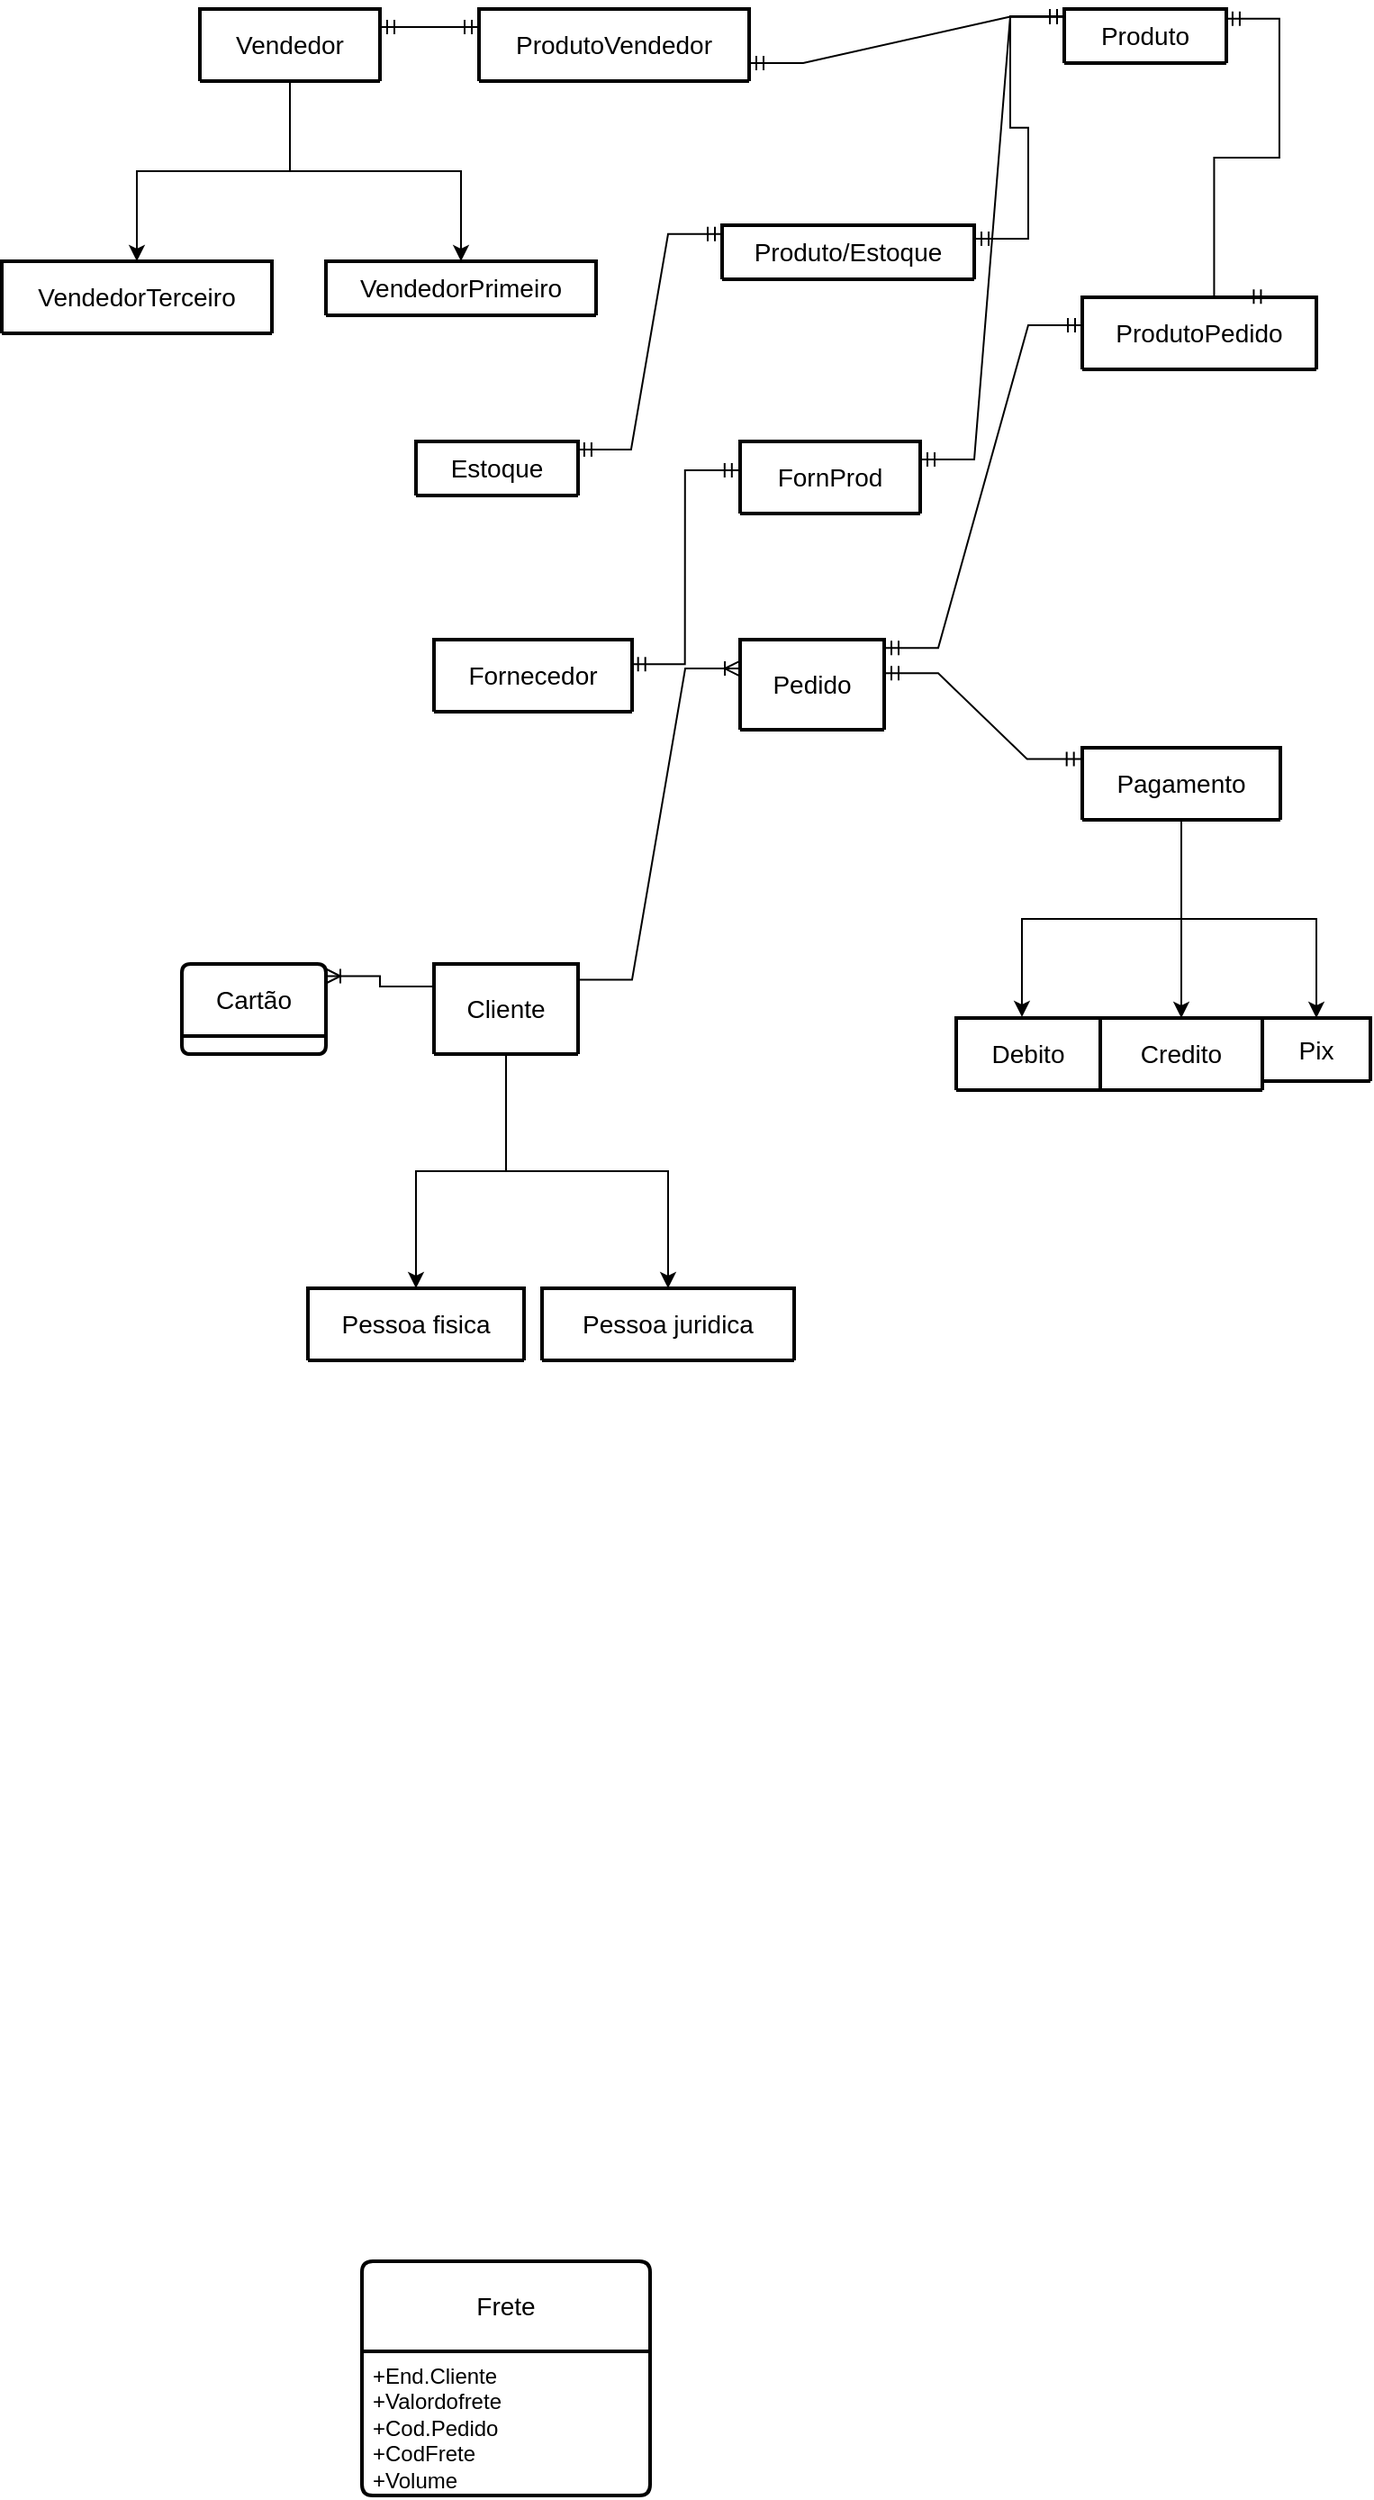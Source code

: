 <mxfile version="25.0.3">
  <diagram name="Página-1" id="T3JO_ROMkJZ36bOjNvr4">
    <mxGraphModel dx="1080" dy="453" grid="1" gridSize="10" guides="1" tooltips="1" connect="1" arrows="1" fold="1" page="1" pageScale="1" pageWidth="827" pageHeight="1169" math="0" shadow="0">
      <root>
        <mxCell id="0" />
        <mxCell id="1" parent="0" />
        <mxCell id="nP1nx30AsUULx4-1qq16-39" value="Produto" style="swimlane;childLayout=stackLayout;horizontal=1;startSize=30;horizontalStack=0;rounded=1;fontSize=14;fontStyle=0;strokeWidth=2;resizeParent=0;resizeLast=1;shadow=0;dashed=0;align=center;arcSize=4;whiteSpace=wrap;html=1;" parent="1" vertex="1" collapsed="1">
          <mxGeometry x="630" y="40" width="90" height="30" as="geometry">
            <mxRectangle x="630" y="40" width="100" height="120" as="alternateBounds" />
          </mxGeometry>
        </mxCell>
        <mxCell id="nP1nx30AsUULx4-1qq16-40" value="+id&lt;br&gt;+nome&lt;br&gt;&lt;div&gt;+descrição&lt;/div&gt;&lt;div&gt;+categoria&lt;br&gt;&lt;/div&gt;&lt;div&gt;+valor&lt;/div&gt;" style="align=left;strokeColor=none;fillColor=none;spacingLeft=4;fontSize=12;verticalAlign=top;resizable=0;rotatable=0;part=1;html=1;" parent="nP1nx30AsUULx4-1qq16-39" vertex="1">
          <mxGeometry y="30" width="100" height="90" as="geometry" />
        </mxCell>
        <mxCell id="nP1nx30AsUULx4-1qq16-41" value="Vendedor" style="swimlane;childLayout=stackLayout;horizontal=1;startSize=40;horizontalStack=0;rounded=1;fontSize=14;fontStyle=0;strokeWidth=2;resizeParent=0;resizeLast=1;shadow=0;dashed=0;align=center;arcSize=4;whiteSpace=wrap;html=1;" parent="1" vertex="1" collapsed="1">
          <mxGeometry x="150" y="40" width="100" height="40" as="geometry">
            <mxRectangle x="150" y="40" width="90" height="100" as="alternateBounds" />
          </mxGeometry>
        </mxCell>
        <mxCell id="nP1nx30AsUULx4-1qq16-42" value="&lt;div&gt;+id&lt;/div&gt;&lt;div&gt;+comissão&lt;br&gt;&lt;/div&gt;" style="align=left;strokeColor=none;fillColor=none;spacingLeft=4;fontSize=12;verticalAlign=top;resizable=0;rotatable=0;part=1;html=1;" parent="nP1nx30AsUULx4-1qq16-41" vertex="1">
          <mxGeometry y="40" width="90" height="60" as="geometry" />
        </mxCell>
        <mxCell id="Orzh0CUPrdrKZRpFlpC1-22" value="&lt;div&gt;+id&lt;/div&gt;&lt;div&gt;+comissão&lt;br&gt;&lt;/div&gt;" style="align=left;strokeColor=none;fillColor=none;spacingLeft=4;fontSize=12;verticalAlign=top;resizable=0;rotatable=0;part=1;html=1;" vertex="1" parent="nP1nx30AsUULx4-1qq16-41">
          <mxGeometry y="100" width="90" as="geometry" />
        </mxCell>
        <mxCell id="nP1nx30AsUULx4-1qq16-43" value="Pedido" style="swimlane;childLayout=stackLayout;horizontal=1;startSize=50;horizontalStack=0;rounded=1;fontSize=14;fontStyle=0;strokeWidth=2;resizeParent=0;resizeLast=1;shadow=0;dashed=0;align=center;arcSize=4;whiteSpace=wrap;html=1;" parent="1" vertex="1" collapsed="1">
          <mxGeometry x="450" y="390" width="80" height="50" as="geometry">
            <mxRectangle x="450" y="390" width="130" height="190" as="alternateBounds" />
          </mxGeometry>
        </mxCell>
        <mxCell id="nP1nx30AsUULx4-1qq16-44" value="&lt;div&gt;+id&lt;/div&gt;&lt;div&gt;+idCliente&lt;/div&gt;&lt;div&gt;+idPagamento&lt;br&gt;&lt;/div&gt;&lt;div&gt;+descrião&lt;br&gt;&lt;/div&gt;+data_do_pedido&lt;br&gt;&lt;div&gt;+Endereço&lt;/div&gt;&lt;div&gt;+CEP&lt;br&gt;&lt;/div&gt;&lt;div&gt;+status&lt;/div&gt;&lt;div&gt;+codrastreio&lt;br&gt;&lt;/div&gt;" style="align=left;strokeColor=none;fillColor=none;spacingLeft=4;fontSize=12;verticalAlign=top;resizable=0;rotatable=0;part=1;html=1;" parent="nP1nx30AsUULx4-1qq16-43" vertex="1">
          <mxGeometry y="50" width="130" height="140" as="geometry" />
        </mxCell>
        <mxCell id="nP1nx30AsUULx4-1qq16-45" value="Fornecedor" style="swimlane;childLayout=stackLayout;horizontal=1;startSize=40;horizontalStack=0;rounded=1;fontSize=14;fontStyle=0;strokeWidth=2;resizeParent=0;resizeLast=1;shadow=0;dashed=0;align=center;arcSize=4;whiteSpace=wrap;html=1;" parent="1" vertex="1" collapsed="1">
          <mxGeometry x="280" y="390" width="110" height="40" as="geometry">
            <mxRectangle x="280" y="390" width="110" height="160" as="alternateBounds" />
          </mxGeometry>
        </mxCell>
        <mxCell id="nP1nx30AsUULx4-1qq16-46" value="+id&lt;br&gt;+CNPJ&lt;br&gt;&lt;div&gt;+Razão Social&lt;br&gt;&lt;/div&gt;&lt;div&gt;+Endereço&lt;/div&gt;&lt;div&gt;+CEP&lt;/div&gt;&lt;div&gt;+Telefone&lt;br&gt;&lt;/div&gt;&lt;div&gt;+E-mail&lt;br&gt;&lt;/div&gt;" style="align=left;strokeColor=none;fillColor=none;spacingLeft=4;fontSize=12;verticalAlign=top;resizable=0;rotatable=0;part=1;html=1;" parent="nP1nx30AsUULx4-1qq16-45" vertex="1">
          <mxGeometry y="40" width="110" height="120" as="geometry" />
        </mxCell>
        <mxCell id="nP1nx30AsUULx4-1qq16-61" style="edgeStyle=orthogonalEdgeStyle;rounded=0;orthogonalLoop=1;jettySize=auto;html=1;entryX=0.5;entryY=0;entryDx=0;entryDy=0;" parent="1" source="nP1nx30AsUULx4-1qq16-47" target="nP1nx30AsUULx4-1qq16-51" edge="1">
          <mxGeometry relative="1" as="geometry" />
        </mxCell>
        <mxCell id="nP1nx30AsUULx4-1qq16-47" value="Cliente" style="swimlane;childLayout=stackLayout;horizontal=1;startSize=50;horizontalStack=0;rounded=1;fontSize=14;fontStyle=0;strokeWidth=2;resizeParent=0;resizeLast=1;shadow=0;dashed=0;align=center;arcSize=4;whiteSpace=wrap;html=1;" parent="1" vertex="1" collapsed="1">
          <mxGeometry x="280" y="570" width="80" height="50" as="geometry">
            <mxRectangle x="280" y="570" width="110" height="150" as="alternateBounds" />
          </mxGeometry>
        </mxCell>
        <mxCell id="nP1nx30AsUULx4-1qq16-48" value="&lt;div&gt;+id&lt;/div&gt;&lt;div&gt;+idCartão&lt;br&gt;&lt;/div&gt;&lt;div&gt;+Endereço&lt;/div&gt;&lt;div&gt;+CEP&lt;/div&gt;&lt;div&gt;+Telefone&lt;br&gt;&lt;/div&gt;&lt;div&gt;+E-mail&lt;br&gt;&lt;/div&gt;" style="align=left;strokeColor=none;fillColor=none;spacingLeft=4;fontSize=12;verticalAlign=top;resizable=0;rotatable=0;part=1;html=1;" parent="nP1nx30AsUULx4-1qq16-47" vertex="1">
          <mxGeometry y="50" width="110" height="100" as="geometry" />
        </mxCell>
        <mxCell id="nP1nx30AsUULx4-1qq16-51" value="Pessoa fisica" style="swimlane;childLayout=stackLayout;horizontal=1;startSize=40;horizontalStack=0;rounded=1;fontSize=14;fontStyle=0;strokeWidth=2;resizeParent=0;resizeLast=1;shadow=0;dashed=0;align=center;arcSize=4;whiteSpace=wrap;html=1;" parent="1" vertex="1" collapsed="1">
          <mxGeometry x="210" y="750" width="120" height="40" as="geometry">
            <mxRectangle x="210" y="750" width="110" height="100" as="alternateBounds" />
          </mxGeometry>
        </mxCell>
        <mxCell id="nP1nx30AsUULx4-1qq16-52" value="&lt;div&gt;+CPF&lt;/div&gt;&lt;div&gt;+NomeCompleto&lt;/div&gt;&lt;div&gt;+Apelido&lt;br&gt;&lt;/div&gt;" style="align=left;strokeColor=none;fillColor=none;spacingLeft=4;fontSize=12;verticalAlign=top;resizable=0;rotatable=0;part=1;html=1;" parent="nP1nx30AsUULx4-1qq16-51" vertex="1">
          <mxGeometry y="40" width="110" height="60" as="geometry" />
        </mxCell>
        <mxCell id="nP1nx30AsUULx4-1qq16-54" value="Pessoa juridica" style="swimlane;childLayout=stackLayout;horizontal=1;startSize=40;horizontalStack=0;rounded=1;fontSize=14;fontStyle=0;strokeWidth=2;resizeParent=0;resizeLast=1;shadow=0;dashed=0;align=center;arcSize=4;whiteSpace=wrap;html=1;" parent="1" vertex="1" collapsed="1">
          <mxGeometry x="340" y="750" width="140" height="40" as="geometry">
            <mxRectangle x="340" y="750" width="130" height="80" as="alternateBounds" />
          </mxGeometry>
        </mxCell>
        <mxCell id="nP1nx30AsUULx4-1qq16-55" value="&lt;div&gt;+CNPJ&lt;/div&gt;&lt;div&gt;+Razão Social&lt;br&gt;&lt;/div&gt;" style="align=left;strokeColor=none;fillColor=none;spacingLeft=4;fontSize=12;verticalAlign=top;resizable=0;rotatable=0;part=1;html=1;" parent="nP1nx30AsUULx4-1qq16-54" vertex="1">
          <mxGeometry y="40" width="130" height="40" as="geometry" />
        </mxCell>
        <mxCell id="nP1nx30AsUULx4-1qq16-57" style="edgeStyle=orthogonalEdgeStyle;rounded=0;orthogonalLoop=1;jettySize=auto;html=1;entryX=0.5;entryY=0;entryDx=0;entryDy=0;" parent="1" source="nP1nx30AsUULx4-1qq16-48" target="nP1nx30AsUULx4-1qq16-54" edge="1">
          <mxGeometry relative="1" as="geometry">
            <mxPoint x="550" y="930" as="targetPoint" />
          </mxGeometry>
        </mxCell>
        <mxCell id="nP1nx30AsUULx4-1qq16-58" value="Frete" style="swimlane;childLayout=stackLayout;horizontal=1;startSize=50;horizontalStack=0;rounded=1;fontSize=14;fontStyle=0;strokeWidth=2;resizeParent=0;resizeLast=1;shadow=0;dashed=0;align=center;arcSize=4;whiteSpace=wrap;html=1;" parent="1" vertex="1">
          <mxGeometry x="240" y="1290" width="160" height="130" as="geometry" />
        </mxCell>
        <mxCell id="nP1nx30AsUULx4-1qq16-59" value="&lt;div&gt;+End.Cliente&lt;/div&gt;&lt;div&gt;+Valordofrete&lt;/div&gt;&lt;div&gt;+Cod.Pedido&lt;/div&gt;&lt;div&gt;+CodFrete&lt;/div&gt;&lt;div&gt;+Volume&lt;br&gt;&lt;/div&gt;" style="align=left;strokeColor=none;fillColor=none;spacingLeft=4;fontSize=12;verticalAlign=top;resizable=0;rotatable=0;part=1;html=1;" parent="nP1nx30AsUULx4-1qq16-58" vertex="1">
          <mxGeometry y="50" width="160" height="80" as="geometry" />
        </mxCell>
        <mxCell id="nP1nx30AsUULx4-1qq16-62" value="Estoque" style="swimlane;childLayout=stackLayout;horizontal=1;startSize=30;horizontalStack=0;rounded=1;fontSize=14;fontStyle=0;strokeWidth=2;resizeParent=0;resizeLast=1;shadow=0;dashed=0;align=center;arcSize=4;whiteSpace=wrap;html=1;" parent="1" vertex="1" collapsed="1">
          <mxGeometry x="270" y="280" width="90" height="30" as="geometry">
            <mxRectangle x="270" y="280" width="110" height="80" as="alternateBounds" />
          </mxGeometry>
        </mxCell>
        <mxCell id="nP1nx30AsUULx4-1qq16-63" value="&lt;div&gt;+id&lt;/div&gt;&lt;div&gt;+local&lt;/div&gt;" style="align=left;strokeColor=none;fillColor=none;spacingLeft=4;fontSize=12;verticalAlign=top;resizable=0;rotatable=0;part=1;html=1;" parent="nP1nx30AsUULx4-1qq16-62" vertex="1">
          <mxGeometry y="30" width="110" height="50" as="geometry" />
        </mxCell>
        <mxCell id="7XoWv0YTlWbVzO8A-Aqj-21" value="FornProd" style="swimlane;childLayout=stackLayout;horizontal=1;startSize=40;horizontalStack=0;rounded=1;fontSize=14;fontStyle=0;strokeWidth=2;resizeParent=0;resizeLast=1;shadow=0;dashed=0;align=center;arcSize=4;whiteSpace=wrap;html=1;" parent="1" vertex="1" collapsed="1">
          <mxGeometry x="450" y="280" width="100" height="40" as="geometry">
            <mxRectangle x="450" y="280" width="120" height="90" as="alternateBounds" />
          </mxGeometry>
        </mxCell>
        <mxCell id="7XoWv0YTlWbVzO8A-Aqj-22" value="+idFornecedor&lt;br&gt;+idProduto" style="align=left;strokeColor=none;fillColor=none;spacingLeft=4;fontSize=12;verticalAlign=top;resizable=0;rotatable=0;part=1;html=1;" parent="7XoWv0YTlWbVzO8A-Aqj-21" vertex="1">
          <mxGeometry y="40" width="120" height="50" as="geometry" />
        </mxCell>
        <mxCell id="7XoWv0YTlWbVzO8A-Aqj-23" value="" style="edgeStyle=entityRelationEdgeStyle;fontSize=12;html=1;endArrow=ERmandOne;startArrow=ERmandOne;rounded=0;entryX=0;entryY=0.133;entryDx=0;entryDy=0;exitX=1;exitY=0.25;exitDx=0;exitDy=0;entryPerimeter=0;" parent="1" source="7XoWv0YTlWbVzO8A-Aqj-22" target="nP1nx30AsUULx4-1qq16-40" edge="1">
          <mxGeometry width="100" height="100" relative="1" as="geometry">
            <mxPoint x="350" y="200" as="sourcePoint" />
            <mxPoint x="682.02" y="242" as="targetPoint" />
          </mxGeometry>
        </mxCell>
        <mxCell id="7XoWv0YTlWbVzO8A-Aqj-26" value="Produto/Estoque" style="swimlane;childLayout=stackLayout;horizontal=1;startSize=30;horizontalStack=0;rounded=1;fontSize=14;fontStyle=0;strokeWidth=2;resizeParent=0;resizeLast=1;shadow=0;dashed=0;align=center;arcSize=4;whiteSpace=wrap;html=1;" parent="1" vertex="1" collapsed="1">
          <mxGeometry x="440" y="160" width="140" height="30" as="geometry">
            <mxRectangle x="440" y="160" width="130" height="90" as="alternateBounds" />
          </mxGeometry>
        </mxCell>
        <mxCell id="7XoWv0YTlWbVzO8A-Aqj-27" value="&lt;div&gt;+idEstoque&lt;/div&gt;&lt;div&gt;+idProduto&lt;/div&gt;&lt;div&gt;+quantidade&lt;/div&gt;" style="align=left;strokeColor=none;fillColor=none;spacingLeft=4;fontSize=12;verticalAlign=top;resizable=0;rotatable=0;part=1;html=1;" parent="7XoWv0YTlWbVzO8A-Aqj-26" vertex="1">
          <mxGeometry y="30" width="130" height="60" as="geometry" />
        </mxCell>
        <mxCell id="7XoWv0YTlWbVzO8A-Aqj-28" value="" style="edgeStyle=entityRelationEdgeStyle;fontSize=12;html=1;endArrow=ERmandOne;startArrow=ERmandOne;rounded=0;entryX=0;entryY=0.163;entryDx=0;entryDy=0;entryPerimeter=0;exitX=0.994;exitY=0.15;exitDx=0;exitDy=0;exitPerimeter=0;" parent="1" source="nP1nx30AsUULx4-1qq16-63" target="7XoWv0YTlWbVzO8A-Aqj-27" edge="1">
          <mxGeometry width="100" height="100" relative="1" as="geometry">
            <mxPoint x="300" y="110" as="sourcePoint" />
            <mxPoint x="400" y="10" as="targetPoint" />
          </mxGeometry>
        </mxCell>
        <mxCell id="7XoWv0YTlWbVzO8A-Aqj-29" value="" style="edgeStyle=entityRelationEdgeStyle;fontSize=12;html=1;endArrow=ERmandOne;startArrow=ERmandOne;rounded=0;exitX=1;exitY=0.25;exitDx=0;exitDy=0;entryX=0;entryY=0.144;entryDx=0;entryDy=0;entryPerimeter=0;" parent="1" source="7XoWv0YTlWbVzO8A-Aqj-27" target="nP1nx30AsUULx4-1qq16-40" edge="1">
          <mxGeometry width="100" height="100" relative="1" as="geometry">
            <mxPoint x="300" y="110" as="sourcePoint" />
            <mxPoint x="560" y="80" as="targetPoint" />
          </mxGeometry>
        </mxCell>
        <mxCell id="7XoWv0YTlWbVzO8A-Aqj-30" value="" style="edgeStyle=entityRelationEdgeStyle;fontSize=12;html=1;endArrow=ERmandOne;startArrow=ERmandOne;rounded=0;exitX=0.994;exitY=0.342;exitDx=0;exitDy=0;exitPerimeter=0;entryX=-0.006;entryY=0.4;entryDx=0;entryDy=0;entryPerimeter=0;" parent="1" source="nP1nx30AsUULx4-1qq16-46" target="7XoWv0YTlWbVzO8A-Aqj-22" edge="1">
          <mxGeometry width="100" height="100" relative="1" as="geometry">
            <mxPoint x="330" y="320" as="sourcePoint" />
            <mxPoint x="430" y="220" as="targetPoint" />
          </mxGeometry>
        </mxCell>
        <mxCell id="7XoWv0YTlWbVzO8A-Aqj-32" value="" style="edgeStyle=entityRelationEdgeStyle;fontSize=12;html=1;endArrow=ERoneToMany;rounded=0;exitX=1;exitY=0.175;exitDx=0;exitDy=0;entryX=-0.006;entryY=0.321;entryDx=0;entryDy=0;entryPerimeter=0;exitPerimeter=0;" parent="1" source="nP1nx30AsUULx4-1qq16-48" target="nP1nx30AsUULx4-1qq16-44" edge="1">
          <mxGeometry width="100" height="100" relative="1" as="geometry">
            <mxPoint x="340" y="420" as="sourcePoint" />
            <mxPoint x="440" y="320" as="targetPoint" />
          </mxGeometry>
        </mxCell>
        <mxCell id="7XoWv0YTlWbVzO8A-Aqj-34" value="ProdutoPedido" style="swimlane;childLayout=stackLayout;horizontal=1;startSize=40;horizontalStack=0;rounded=1;fontSize=14;fontStyle=0;strokeWidth=2;resizeParent=0;resizeLast=1;shadow=0;dashed=0;align=center;arcSize=4;whiteSpace=wrap;html=1;" parent="1" vertex="1" collapsed="1">
          <mxGeometry x="640" y="200" width="130" height="40" as="geometry">
            <mxRectangle x="640" y="200" width="130" height="110" as="alternateBounds" />
          </mxGeometry>
        </mxCell>
        <mxCell id="7XoWv0YTlWbVzO8A-Aqj-35" value="+idProduto&lt;br&gt;+idPedido&lt;br&gt;&lt;div&gt;+quantidade&lt;/div&gt;&lt;div&gt;+preço&lt;br&gt;&lt;/div&gt;" style="align=left;strokeColor=none;fillColor=none;spacingLeft=4;fontSize=12;verticalAlign=top;resizable=0;rotatable=0;part=1;html=1;" parent="7XoWv0YTlWbVzO8A-Aqj-34" vertex="1">
          <mxGeometry y="40" width="130" height="70" as="geometry" />
        </mxCell>
        <mxCell id="7XoWv0YTlWbVzO8A-Aqj-36" value="" style="edgeStyle=entityRelationEdgeStyle;fontSize=12;html=1;endArrow=ERmandOne;startArrow=ERmandOne;rounded=0;entryX=0.794;entryY=-0.008;entryDx=0;entryDy=0;exitX=0.994;exitY=0.18;exitDx=0;exitDy=0;exitPerimeter=0;entryPerimeter=0;" parent="1" source="nP1nx30AsUULx4-1qq16-40" target="7XoWv0YTlWbVzO8A-Aqj-34" edge="1">
          <mxGeometry width="100" height="100" relative="1" as="geometry">
            <mxPoint x="340" y="310" as="sourcePoint" />
            <mxPoint x="440" y="210" as="targetPoint" />
          </mxGeometry>
        </mxCell>
        <mxCell id="7XoWv0YTlWbVzO8A-Aqj-37" value="" style="edgeStyle=entityRelationEdgeStyle;fontSize=12;html=1;endArrow=ERmandOne;startArrow=ERmandOne;rounded=0;entryX=0;entryY=0.386;entryDx=0;entryDy=0;entryPerimeter=0;exitX=1;exitY=0.093;exitDx=0;exitDy=0;exitPerimeter=0;" parent="1" source="nP1nx30AsUULx4-1qq16-44" target="7XoWv0YTlWbVzO8A-Aqj-35" edge="1">
          <mxGeometry width="100" height="100" relative="1" as="geometry">
            <mxPoint x="340" y="310" as="sourcePoint" />
            <mxPoint x="440" y="210" as="targetPoint" />
          </mxGeometry>
        </mxCell>
        <mxCell id="7XoWv0YTlWbVzO8A-Aqj-38" value="VendedorTerceiro" style="swimlane;childLayout=stackLayout;horizontal=1;startSize=40;horizontalStack=0;rounded=1;fontSize=14;fontStyle=0;strokeWidth=2;resizeParent=0;resizeLast=1;shadow=0;dashed=0;align=center;arcSize=4;whiteSpace=wrap;html=1;" parent="1" vertex="1" collapsed="1">
          <mxGeometry x="40" y="180" width="150" height="40" as="geometry">
            <mxRectangle x="40" y="180" width="140" height="80" as="alternateBounds" />
          </mxGeometry>
        </mxCell>
        <mxCell id="7XoWv0YTlWbVzO8A-Aqj-39" value="+razão social&lt;br&gt;+CNPJ" style="align=left;strokeColor=none;fillColor=none;spacingLeft=4;fontSize=12;verticalAlign=top;resizable=0;rotatable=0;part=1;html=1;" parent="7XoWv0YTlWbVzO8A-Aqj-38" vertex="1">
          <mxGeometry y="40" width="140" height="40" as="geometry" />
        </mxCell>
        <mxCell id="7XoWv0YTlWbVzO8A-Aqj-40" value="VendedorPrimeiro" style="swimlane;childLayout=stackLayout;horizontal=1;startSize=30;horizontalStack=0;rounded=1;fontSize=14;fontStyle=0;strokeWidth=2;resizeParent=0;resizeLast=1;shadow=0;dashed=0;align=center;arcSize=4;whiteSpace=wrap;html=1;" parent="1" vertex="1" collapsed="1">
          <mxGeometry x="220" y="180" width="150" height="30" as="geometry">
            <mxRectangle x="220" y="180" width="160" height="70" as="alternateBounds" />
          </mxGeometry>
        </mxCell>
        <mxCell id="7XoWv0YTlWbVzO8A-Aqj-41" value="+nome&lt;br&gt;+cpf&lt;div&gt;&lt;br/&gt;&lt;/div&gt;" style="align=left;strokeColor=none;fillColor=none;spacingLeft=4;fontSize=12;verticalAlign=top;resizable=0;rotatable=0;part=1;html=1;" parent="7XoWv0YTlWbVzO8A-Aqj-40" vertex="1">
          <mxGeometry y="30" width="160" height="40" as="geometry" />
        </mxCell>
        <mxCell id="7XoWv0YTlWbVzO8A-Aqj-42" style="edgeStyle=orthogonalEdgeStyle;rounded=0;orthogonalLoop=1;jettySize=auto;html=1;entryX=0.5;entryY=0;entryDx=0;entryDy=0;" parent="1" source="nP1nx30AsUULx4-1qq16-42" target="7XoWv0YTlWbVzO8A-Aqj-38" edge="1">
          <mxGeometry relative="1" as="geometry" />
        </mxCell>
        <mxCell id="7XoWv0YTlWbVzO8A-Aqj-43" style="edgeStyle=orthogonalEdgeStyle;rounded=0;orthogonalLoop=1;jettySize=auto;html=1;entryX=0.5;entryY=0;entryDx=0;entryDy=0;" parent="1" source="nP1nx30AsUULx4-1qq16-42" target="7XoWv0YTlWbVzO8A-Aqj-40" edge="1">
          <mxGeometry relative="1" as="geometry" />
        </mxCell>
        <mxCell id="7XoWv0YTlWbVzO8A-Aqj-48" value="ProdutoVendedor" style="swimlane;childLayout=stackLayout;horizontal=1;startSize=40;horizontalStack=0;rounded=1;fontSize=14;fontStyle=0;strokeWidth=2;resizeParent=0;resizeLast=1;shadow=0;dashed=0;align=center;arcSize=4;whiteSpace=wrap;html=1;" parent="1" vertex="1" collapsed="1">
          <mxGeometry x="305" y="40" width="150" height="40" as="geometry">
            <mxRectangle x="305" y="40" width="135" height="80" as="alternateBounds" />
          </mxGeometry>
        </mxCell>
        <mxCell id="7XoWv0YTlWbVzO8A-Aqj-49" value="+idVendedor&lt;br&gt;+idProduto" style="align=left;strokeColor=none;fillColor=none;spacingLeft=4;fontSize=12;verticalAlign=top;resizable=0;rotatable=0;part=1;html=1;" parent="7XoWv0YTlWbVzO8A-Aqj-48" vertex="1">
          <mxGeometry y="40" width="135" height="40" as="geometry" />
        </mxCell>
        <mxCell id="7XoWv0YTlWbVzO8A-Aqj-59" value="" style="edgeStyle=entityRelationEdgeStyle;fontSize=12;html=1;endArrow=ERmandOne;startArrow=ERmandOne;rounded=0;exitX=1;exitY=0.25;exitDx=0;exitDy=0;entryX=0;entryY=0.25;entryDx=0;entryDy=0;" parent="1" source="nP1nx30AsUULx4-1qq16-42" target="7XoWv0YTlWbVzO8A-Aqj-49" edge="1">
          <mxGeometry width="100" height="100" relative="1" as="geometry">
            <mxPoint x="420" y="220" as="sourcePoint" />
            <mxPoint x="275" y="120" as="targetPoint" />
          </mxGeometry>
        </mxCell>
        <mxCell id="7XoWv0YTlWbVzO8A-Aqj-60" value="" style="edgeStyle=entityRelationEdgeStyle;fontSize=12;html=1;endArrow=ERmandOne;startArrow=ERmandOne;rounded=0;entryX=0;entryY=0.14;entryDx=0;entryDy=0;entryPerimeter=0;exitX=1;exitY=0.75;exitDx=0;exitDy=0;" parent="1" source="7XoWv0YTlWbVzO8A-Aqj-49" target="nP1nx30AsUULx4-1qq16-40" edge="1">
          <mxGeometry width="100" height="100" relative="1" as="geometry">
            <mxPoint x="420" y="160" as="sourcePoint" />
            <mxPoint x="520" y="60" as="targetPoint" />
          </mxGeometry>
        </mxCell>
        <mxCell id="Orzh0CUPrdrKZRpFlpC1-1" value="Cartão" style="swimlane;childLayout=stackLayout;horizontal=1;startSize=40;horizontalStack=0;rounded=1;fontSize=14;fontStyle=0;strokeWidth=2;resizeParent=0;resizeLast=1;shadow=0;dashed=0;align=center;arcSize=4;whiteSpace=wrap;html=1;" vertex="1" collapsed="1" parent="1">
          <mxGeometry x="140" y="570" width="80" height="50" as="geometry">
            <mxRectangle x="140" y="570" width="100" height="125" as="alternateBounds" />
          </mxGeometry>
        </mxCell>
        <mxCell id="Orzh0CUPrdrKZRpFlpC1-2" value="+id&lt;br&gt;+numero&lt;br&gt;&lt;div&gt;+titular&lt;/div&gt;&lt;div&gt;+banco&lt;/div&gt;&lt;div&gt;+contacorrente&lt;br&gt;&lt;/div&gt;" style="align=left;strokeColor=none;fillColor=none;spacingLeft=4;fontSize=12;verticalAlign=top;resizable=0;rotatable=0;part=1;html=1;" vertex="1" parent="Orzh0CUPrdrKZRpFlpC1-1">
          <mxGeometry y="40" width="100" height="85" as="geometry" />
        </mxCell>
        <mxCell id="Orzh0CUPrdrKZRpFlpC1-4" value="" style="edgeStyle=entityRelationEdgeStyle;fontSize=12;html=1;endArrow=ERoneToMany;rounded=0;exitX=0;exitY=0.25;exitDx=0;exitDy=0;entryX=1;entryY=0.135;entryDx=0;entryDy=0;entryPerimeter=0;" edge="1" parent="1" source="nP1nx30AsUULx4-1qq16-48" target="Orzh0CUPrdrKZRpFlpC1-2">
          <mxGeometry width="100" height="100" relative="1" as="geometry">
            <mxPoint x="360" y="900" as="sourcePoint" />
            <mxPoint x="460" y="800" as="targetPoint" />
          </mxGeometry>
        </mxCell>
        <mxCell id="Orzh0CUPrdrKZRpFlpC1-7" value="Pagamento" style="swimlane;childLayout=stackLayout;horizontal=1;startSize=40;horizontalStack=0;rounded=1;fontSize=14;fontStyle=0;strokeWidth=2;resizeParent=0;resizeLast=1;shadow=0;dashed=0;align=center;arcSize=4;whiteSpace=wrap;html=1;" vertex="1" collapsed="1" parent="1">
          <mxGeometry x="640" y="450" width="110" height="40" as="geometry">
            <mxRectangle x="640" y="450" width="100" height="100" as="alternateBounds" />
          </mxGeometry>
        </mxCell>
        <mxCell id="Orzh0CUPrdrKZRpFlpC1-8" value="+id&lt;br&gt;&lt;div&gt;+valor&lt;/div&gt;&lt;div&gt;+forma&lt;br&gt;&lt;/div&gt;&lt;div&gt;&lt;br&gt;&lt;/div&gt;" style="align=left;strokeColor=none;fillColor=none;spacingLeft=4;fontSize=12;verticalAlign=top;resizable=0;rotatable=0;part=1;html=1;" vertex="1" parent="Orzh0CUPrdrKZRpFlpC1-7">
          <mxGeometry y="40" width="100" height="60" as="geometry" />
        </mxCell>
        <mxCell id="Orzh0CUPrdrKZRpFlpC1-9" value="Credito" style="swimlane;childLayout=stackLayout;horizontal=1;startSize=40;horizontalStack=0;rounded=1;fontSize=14;fontStyle=0;strokeWidth=2;resizeParent=0;resizeLast=1;shadow=0;dashed=0;align=center;arcSize=4;whiteSpace=wrap;html=1;" vertex="1" collapsed="1" parent="1">
          <mxGeometry x="650" y="600" width="90" height="40" as="geometry">
            <mxRectangle x="650" y="600" width="80" height="100" as="alternateBounds" />
          </mxGeometry>
        </mxCell>
        <mxCell id="Orzh0CUPrdrKZRpFlpC1-10" value="&lt;div&gt;+codigo&lt;br&gt;&lt;/div&gt;&lt;div&gt;+prestação&lt;/div&gt;&lt;div&gt;+juros&lt;br&gt;&lt;/div&gt;" style="align=left;strokeColor=none;fillColor=none;spacingLeft=4;fontSize=12;verticalAlign=top;resizable=0;rotatable=0;part=1;html=1;" vertex="1" parent="Orzh0CUPrdrKZRpFlpC1-9">
          <mxGeometry y="40" width="80" height="60" as="geometry" />
        </mxCell>
        <mxCell id="Orzh0CUPrdrKZRpFlpC1-11" value="Pix" style="swimlane;childLayout=stackLayout;horizontal=1;startSize=35;horizontalStack=0;rounded=1;fontSize=14;fontStyle=0;strokeWidth=2;resizeParent=0;resizeLast=1;shadow=0;dashed=0;align=center;arcSize=4;whiteSpace=wrap;html=1;" vertex="1" collapsed="1" parent="1">
          <mxGeometry x="740" y="600" width="60" height="35" as="geometry">
            <mxRectangle x="740" y="600" width="60" height="100" as="alternateBounds" />
          </mxGeometry>
        </mxCell>
        <mxCell id="Orzh0CUPrdrKZRpFlpC1-12" value="&lt;div&gt;+codigo&lt;/div&gt;&lt;div&gt;+chave&lt;/div&gt;" style="align=left;strokeColor=none;fillColor=none;spacingLeft=4;fontSize=12;verticalAlign=top;resizable=0;rotatable=0;part=1;html=1;" vertex="1" parent="Orzh0CUPrdrKZRpFlpC1-11">
          <mxGeometry y="35" width="60" height="65" as="geometry" />
        </mxCell>
        <mxCell id="Orzh0CUPrdrKZRpFlpC1-13" value="Debito" style="swimlane;childLayout=stackLayout;horizontal=1;startSize=40;horizontalStack=0;rounded=1;fontSize=14;fontStyle=0;strokeWidth=2;resizeParent=0;resizeLast=1;shadow=0;dashed=0;align=center;arcSize=4;whiteSpace=wrap;html=1;" vertex="1" collapsed="1" parent="1">
          <mxGeometry x="570" y="600" width="80" height="40" as="geometry">
            <mxRectangle x="570" y="600" width="70" height="140" as="alternateBounds" />
          </mxGeometry>
        </mxCell>
        <mxCell id="Orzh0CUPrdrKZRpFlpC1-14" value="&lt;div&gt;+codigo&lt;/div&gt;&lt;div&gt;+nome&lt;/div&gt;&lt;div&gt;+conta&lt;/div&gt;+agencia&lt;br&gt;&lt;div&gt;+banco&lt;/div&gt;&lt;div&gt;+CNPJ&lt;/div&gt;" style="align=left;strokeColor=none;fillColor=none;spacingLeft=4;fontSize=12;verticalAlign=top;resizable=0;rotatable=0;part=1;html=1;" vertex="1" parent="Orzh0CUPrdrKZRpFlpC1-13">
          <mxGeometry y="40" width="70" height="100" as="geometry" />
        </mxCell>
        <mxCell id="Orzh0CUPrdrKZRpFlpC1-17" style="edgeStyle=orthogonalEdgeStyle;rounded=0;orthogonalLoop=1;jettySize=auto;html=1;entryX=0.456;entryY=-0.014;entryDx=0;entryDy=0;entryPerimeter=0;" edge="1" parent="1" source="Orzh0CUPrdrKZRpFlpC1-8" target="Orzh0CUPrdrKZRpFlpC1-13">
          <mxGeometry relative="1" as="geometry" />
        </mxCell>
        <mxCell id="Orzh0CUPrdrKZRpFlpC1-18" style="edgeStyle=orthogonalEdgeStyle;rounded=0;orthogonalLoop=1;jettySize=auto;html=1;entryX=0.5;entryY=0;entryDx=0;entryDy=0;" edge="1" parent="1" source="Orzh0CUPrdrKZRpFlpC1-8" target="Orzh0CUPrdrKZRpFlpC1-9">
          <mxGeometry relative="1" as="geometry" />
        </mxCell>
        <mxCell id="Orzh0CUPrdrKZRpFlpC1-19" style="edgeStyle=orthogonalEdgeStyle;rounded=0;orthogonalLoop=1;jettySize=auto;html=1;entryX=0.5;entryY=0;entryDx=0;entryDy=0;" edge="1" parent="1" source="Orzh0CUPrdrKZRpFlpC1-8" target="Orzh0CUPrdrKZRpFlpC1-11">
          <mxGeometry relative="1" as="geometry" />
        </mxCell>
        <mxCell id="Orzh0CUPrdrKZRpFlpC1-21" value="" style="edgeStyle=entityRelationEdgeStyle;fontSize=12;html=1;endArrow=ERmandOne;startArrow=ERmandOne;rounded=0;entryX=-0.006;entryY=0.157;entryDx=0;entryDy=0;exitX=1;exitY=0.373;exitDx=0;exitDy=0;exitPerimeter=0;entryPerimeter=0;" edge="1" parent="1" source="nP1nx30AsUULx4-1qq16-44" target="Orzh0CUPrdrKZRpFlpC1-8">
          <mxGeometry width="100" height="100" relative="1" as="geometry">
            <mxPoint x="530" y="810" as="sourcePoint" />
            <mxPoint x="630" y="710" as="targetPoint" />
          </mxGeometry>
        </mxCell>
      </root>
    </mxGraphModel>
  </diagram>
</mxfile>
